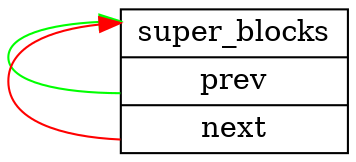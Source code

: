 digraph g{
    graph [
        rankdir = "LR"
    ];
    "super_blocks" [
        label = "<name> super_blocks| <pre> prev | <next> next"
        shape = "record"
    ];
    "super_blocks":pre -> "super_blocks":name [
        id = 0
        color=green
    ];
     "super_blocks":next -> "super_blocks":name [
        id = 1
        color=red
    ];
}